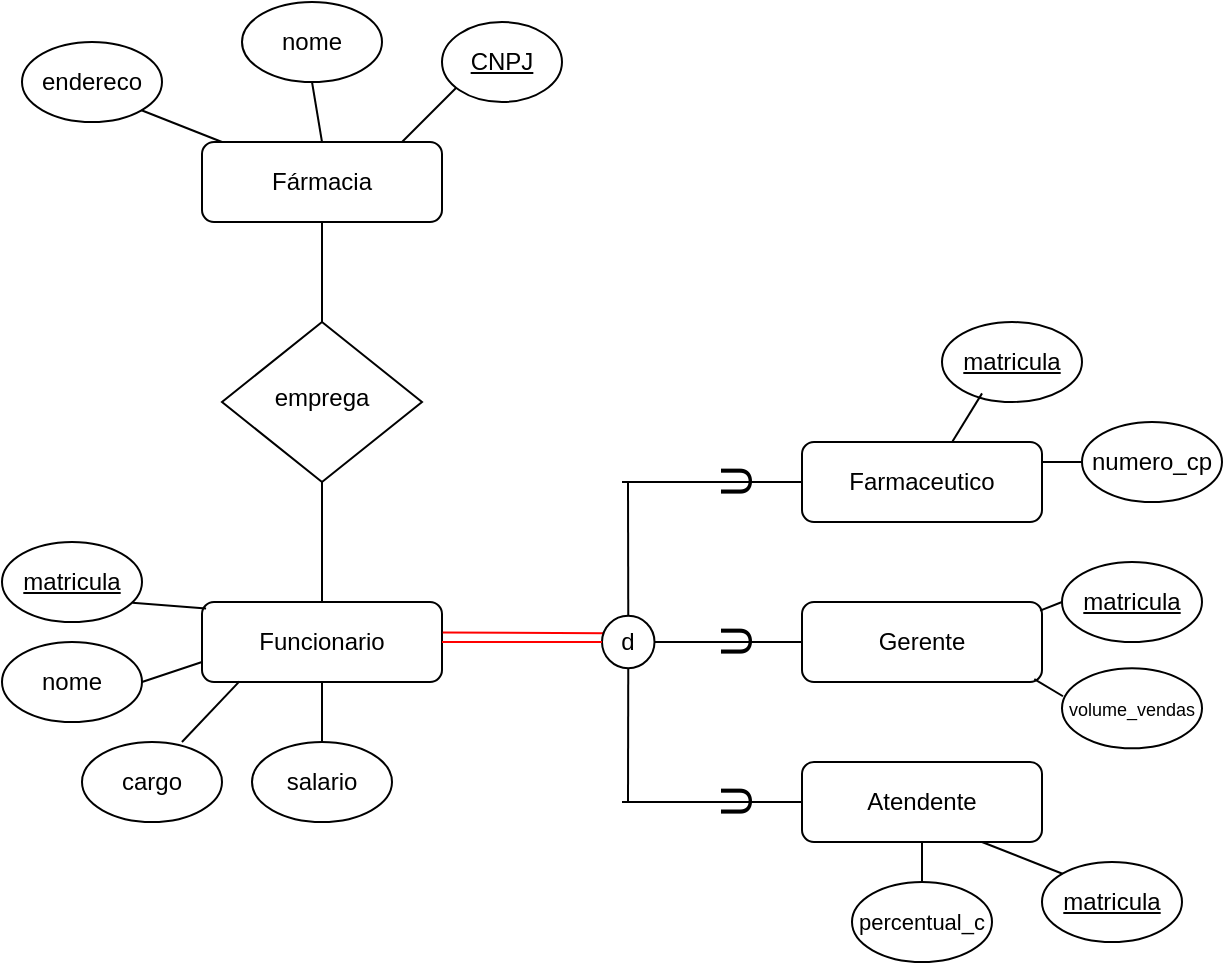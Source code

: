 <mxfile version="24.7.12">
  <diagram id="C5RBs43oDa-KdzZeNtuy" name="Page-1">
    <mxGraphModel dx="1114" dy="566" grid="1" gridSize="10" guides="1" tooltips="1" connect="1" arrows="1" fold="1" page="1" pageScale="1" pageWidth="827" pageHeight="1169" math="0" shadow="0">
      <root>
        <mxCell id="WIyWlLk6GJQsqaUBKTNV-0" />
        <mxCell id="WIyWlLk6GJQsqaUBKTNV-1" parent="WIyWlLk6GJQsqaUBKTNV-0" />
        <mxCell id="WIyWlLk6GJQsqaUBKTNV-3" value="Fármacia" style="rounded=1;whiteSpace=wrap;html=1;fontSize=12;glass=0;strokeWidth=1;shadow=0;" parent="WIyWlLk6GJQsqaUBKTNV-1" vertex="1">
          <mxGeometry x="160" y="80" width="120" height="40" as="geometry" />
        </mxCell>
        <mxCell id="WIyWlLk6GJQsqaUBKTNV-6" value="emprega" style="rhombus;whiteSpace=wrap;html=1;shadow=0;fontFamily=Helvetica;fontSize=12;align=center;strokeWidth=1;spacing=6;spacingTop=-4;" parent="WIyWlLk6GJQsqaUBKTNV-1" vertex="1">
          <mxGeometry x="170" y="170" width="100" height="80" as="geometry" />
        </mxCell>
        <mxCell id="WIyWlLk6GJQsqaUBKTNV-11" value="Funcionario" style="rounded=1;whiteSpace=wrap;html=1;fontSize=12;glass=0;strokeWidth=1;shadow=0;" parent="WIyWlLk6GJQsqaUBKTNV-1" vertex="1">
          <mxGeometry x="160" y="310" width="120" height="40" as="geometry" />
        </mxCell>
        <mxCell id="MK8fDPFh58A5NtxFeI1J-0" value="" style="endArrow=none;html=1;rounded=0;entryX=0.5;entryY=1;entryDx=0;entryDy=0;" edge="1" parent="WIyWlLk6GJQsqaUBKTNV-1" target="WIyWlLk6GJQsqaUBKTNV-6">
          <mxGeometry width="50" height="50" relative="1" as="geometry">
            <mxPoint x="220" y="310" as="sourcePoint" />
            <mxPoint x="270" y="260" as="targetPoint" />
          </mxGeometry>
        </mxCell>
        <mxCell id="MK8fDPFh58A5NtxFeI1J-1" value="" style="endArrow=none;html=1;rounded=0;entryX=0.5;entryY=1;entryDx=0;entryDy=0;" edge="1" parent="WIyWlLk6GJQsqaUBKTNV-1" target="WIyWlLk6GJQsqaUBKTNV-3">
          <mxGeometry width="50" height="50" relative="1" as="geometry">
            <mxPoint x="220" y="170" as="sourcePoint" />
            <mxPoint x="270" y="120" as="targetPoint" />
          </mxGeometry>
        </mxCell>
        <mxCell id="MK8fDPFh58A5NtxFeI1J-2" value="" style="endArrow=none;html=1;rounded=0;" edge="1" parent="WIyWlLk6GJQsqaUBKTNV-1">
          <mxGeometry width="50" height="50" relative="1" as="geometry">
            <mxPoint x="260" y="80" as="sourcePoint" />
            <mxPoint x="290" y="50" as="targetPoint" />
          </mxGeometry>
        </mxCell>
        <mxCell id="MK8fDPFh58A5NtxFeI1J-4" value="&lt;u&gt;CNPJ&lt;/u&gt;" style="ellipse;whiteSpace=wrap;html=1;" vertex="1" parent="WIyWlLk6GJQsqaUBKTNV-1">
          <mxGeometry x="280" y="20" width="60" height="40" as="geometry" />
        </mxCell>
        <mxCell id="MK8fDPFh58A5NtxFeI1J-5" value="nome" style="ellipse;whiteSpace=wrap;html=1;" vertex="1" parent="WIyWlLk6GJQsqaUBKTNV-1">
          <mxGeometry x="180" y="10" width="70" height="40" as="geometry" />
        </mxCell>
        <mxCell id="MK8fDPFh58A5NtxFeI1J-6" value="endereco" style="ellipse;whiteSpace=wrap;html=1;" vertex="1" parent="WIyWlLk6GJQsqaUBKTNV-1">
          <mxGeometry x="70" y="30" width="70" height="40" as="geometry" />
        </mxCell>
        <mxCell id="MK8fDPFh58A5NtxFeI1J-7" value="" style="endArrow=none;html=1;rounded=0;entryX=0.5;entryY=1;entryDx=0;entryDy=0;exitX=0.5;exitY=0;exitDx=0;exitDy=0;" edge="1" parent="WIyWlLk6GJQsqaUBKTNV-1" source="WIyWlLk6GJQsqaUBKTNV-3" target="MK8fDPFh58A5NtxFeI1J-5">
          <mxGeometry width="50" height="50" relative="1" as="geometry">
            <mxPoint x="210" y="80" as="sourcePoint" />
            <mxPoint x="260" y="30" as="targetPoint" />
          </mxGeometry>
        </mxCell>
        <mxCell id="MK8fDPFh58A5NtxFeI1J-8" value="" style="endArrow=none;html=1;rounded=0;entryX=1;entryY=1;entryDx=0;entryDy=0;" edge="1" parent="WIyWlLk6GJQsqaUBKTNV-1" target="MK8fDPFh58A5NtxFeI1J-6">
          <mxGeometry width="50" height="50" relative="1" as="geometry">
            <mxPoint x="170" y="80" as="sourcePoint" />
            <mxPoint x="220" y="30" as="targetPoint" />
          </mxGeometry>
        </mxCell>
        <mxCell id="MK8fDPFh58A5NtxFeI1J-9" value="&lt;u&gt;matricula&lt;/u&gt;" style="ellipse;whiteSpace=wrap;html=1;" vertex="1" parent="WIyWlLk6GJQsqaUBKTNV-1">
          <mxGeometry x="60" y="280" width="70" height="40" as="geometry" />
        </mxCell>
        <mxCell id="MK8fDPFh58A5NtxFeI1J-10" value="nome" style="ellipse;whiteSpace=wrap;html=1;" vertex="1" parent="WIyWlLk6GJQsqaUBKTNV-1">
          <mxGeometry x="60" y="330" width="70" height="40" as="geometry" />
        </mxCell>
        <mxCell id="MK8fDPFh58A5NtxFeI1J-11" value="cargo" style="ellipse;whiteSpace=wrap;html=1;" vertex="1" parent="WIyWlLk6GJQsqaUBKTNV-1">
          <mxGeometry x="100" y="380" width="70" height="40" as="geometry" />
        </mxCell>
        <mxCell id="MK8fDPFh58A5NtxFeI1J-12" value="salario" style="ellipse;whiteSpace=wrap;html=1;" vertex="1" parent="WIyWlLk6GJQsqaUBKTNV-1">
          <mxGeometry x="185" y="380" width="70" height="40" as="geometry" />
        </mxCell>
        <mxCell id="MK8fDPFh58A5NtxFeI1J-13" value="" style="endArrow=none;html=1;rounded=0;exitX=0.931;exitY=0.76;exitDx=0;exitDy=0;exitPerimeter=0;entryX=0.017;entryY=0.08;entryDx=0;entryDy=0;entryPerimeter=0;" edge="1" parent="WIyWlLk6GJQsqaUBKTNV-1" source="MK8fDPFh58A5NtxFeI1J-9" target="WIyWlLk6GJQsqaUBKTNV-11">
          <mxGeometry width="50" height="50" relative="1" as="geometry">
            <mxPoint x="360" y="310" as="sourcePoint" />
            <mxPoint x="410" y="260" as="targetPoint" />
          </mxGeometry>
        </mxCell>
        <mxCell id="MK8fDPFh58A5NtxFeI1J-14" value="" style="endArrow=none;html=1;rounded=0;exitX=1;exitY=0.5;exitDx=0;exitDy=0;entryX=0;entryY=0.75;entryDx=0;entryDy=0;" edge="1" parent="WIyWlLk6GJQsqaUBKTNV-1" source="MK8fDPFh58A5NtxFeI1J-10" target="WIyWlLk6GJQsqaUBKTNV-11">
          <mxGeometry width="50" height="50" relative="1" as="geometry">
            <mxPoint x="180" y="320" as="sourcePoint" />
            <mxPoint x="230" y="270" as="targetPoint" />
          </mxGeometry>
        </mxCell>
        <mxCell id="MK8fDPFh58A5NtxFeI1J-15" value="" style="endArrow=none;html=1;rounded=0;exitX=0.714;exitY=0;exitDx=0;exitDy=0;exitPerimeter=0;entryX=0.156;entryY=0.992;entryDx=0;entryDy=0;entryPerimeter=0;" edge="1" parent="WIyWlLk6GJQsqaUBKTNV-1" source="MK8fDPFh58A5NtxFeI1J-11" target="WIyWlLk6GJQsqaUBKTNV-11">
          <mxGeometry width="50" height="50" relative="1" as="geometry">
            <mxPoint x="180" y="320" as="sourcePoint" />
            <mxPoint x="230" y="270" as="targetPoint" />
          </mxGeometry>
        </mxCell>
        <mxCell id="MK8fDPFh58A5NtxFeI1J-16" value="" style="endArrow=none;html=1;rounded=0;exitX=0.5;exitY=0;exitDx=0;exitDy=0;entryX=0.5;entryY=1;entryDx=0;entryDy=0;" edge="1" parent="WIyWlLk6GJQsqaUBKTNV-1" source="MK8fDPFh58A5NtxFeI1J-12" target="WIyWlLk6GJQsqaUBKTNV-11">
          <mxGeometry width="50" height="50" relative="1" as="geometry">
            <mxPoint x="180" y="320" as="sourcePoint" />
            <mxPoint x="230" y="270" as="targetPoint" />
          </mxGeometry>
        </mxCell>
        <mxCell id="MK8fDPFh58A5NtxFeI1J-17" value="" style="endArrow=none;html=1;rounded=0;exitX=1.003;exitY=0.38;exitDx=0;exitDy=0;exitPerimeter=0;entryX=0.061;entryY=0.332;entryDx=0;entryDy=0;entryPerimeter=0;strokeColor=#FF0000;" edge="1" parent="WIyWlLk6GJQsqaUBKTNV-1" source="WIyWlLk6GJQsqaUBKTNV-11" target="MK8fDPFh58A5NtxFeI1J-19">
          <mxGeometry width="50" height="50" relative="1" as="geometry">
            <mxPoint x="280" y="329.6" as="sourcePoint" />
            <mxPoint x="360" y="329.6" as="targetPoint" />
          </mxGeometry>
        </mxCell>
        <mxCell id="MK8fDPFh58A5NtxFeI1J-22" value="" style="endArrow=none;html=1;rounded=0;exitX=0.5;exitY=0;exitDx=0;exitDy=0;" edge="1" parent="WIyWlLk6GJQsqaUBKTNV-1" source="MK8fDPFh58A5NtxFeI1J-19">
          <mxGeometry width="50" height="50" relative="1" as="geometry">
            <mxPoint x="370" y="299.7" as="sourcePoint" />
            <mxPoint x="373" y="250" as="targetPoint" />
          </mxGeometry>
        </mxCell>
        <mxCell id="MK8fDPFh58A5NtxFeI1J-19" value="d" style="ellipse;whiteSpace=wrap;html=1;aspect=fixed;" vertex="1" parent="WIyWlLk6GJQsqaUBKTNV-1">
          <mxGeometry x="360" y="316.88" width="26.25" height="26.25" as="geometry" />
        </mxCell>
        <mxCell id="MK8fDPFh58A5NtxFeI1J-29" value="" style="endArrow=none;html=1;rounded=0;entryX=0;entryY=0.5;entryDx=0;entryDy=0;" edge="1" parent="WIyWlLk6GJQsqaUBKTNV-1" target="MK8fDPFh58A5NtxFeI1J-40">
          <mxGeometry width="50" height="50" relative="1" as="geometry">
            <mxPoint x="370" y="250" as="sourcePoint" />
            <mxPoint x="440" y="250" as="targetPoint" />
          </mxGeometry>
        </mxCell>
        <mxCell id="MK8fDPFh58A5NtxFeI1J-31" value="" style="endArrow=none;html=1;rounded=0;exitX=1;exitY=0.5;exitDx=0;exitDy=0;entryX=0;entryY=0.5;entryDx=0;entryDy=0;" edge="1" parent="WIyWlLk6GJQsqaUBKTNV-1" source="MK8fDPFh58A5NtxFeI1J-19" target="MK8fDPFh58A5NtxFeI1J-42">
          <mxGeometry width="50" height="50" relative="1" as="geometry">
            <mxPoint x="340" y="310" as="sourcePoint" />
            <mxPoint x="440" y="330" as="targetPoint" />
          </mxGeometry>
        </mxCell>
        <mxCell id="MK8fDPFh58A5NtxFeI1J-32" value="" style="endArrow=none;html=1;rounded=0;entryX=0.5;entryY=1;entryDx=0;entryDy=0;" edge="1" parent="WIyWlLk6GJQsqaUBKTNV-1" target="MK8fDPFh58A5NtxFeI1J-19">
          <mxGeometry width="50" height="50" relative="1" as="geometry">
            <mxPoint x="373" y="410" as="sourcePoint" />
            <mxPoint x="390" y="260" as="targetPoint" />
          </mxGeometry>
        </mxCell>
        <mxCell id="MK8fDPFh58A5NtxFeI1J-34" value="" style="endArrow=none;html=1;rounded=0;entryX=0;entryY=0.5;entryDx=0;entryDy=0;" edge="1" parent="WIyWlLk6GJQsqaUBKTNV-1" target="MK8fDPFh58A5NtxFeI1J-41">
          <mxGeometry width="50" height="50" relative="1" as="geometry">
            <mxPoint x="370" y="410" as="sourcePoint" />
            <mxPoint x="440" y="410" as="targetPoint" />
          </mxGeometry>
        </mxCell>
        <mxCell id="MK8fDPFh58A5NtxFeI1J-35" value="U" style="text;html=1;align=center;verticalAlign=middle;resizable=0;points=[];autosize=1;strokeColor=none;fillColor=none;rotation=-90;fontSize=22;" vertex="1" parent="WIyWlLk6GJQsqaUBKTNV-1">
          <mxGeometry x="408" y="310" width="40" height="40" as="geometry" />
        </mxCell>
        <mxCell id="MK8fDPFh58A5NtxFeI1J-38" value="U" style="text;html=1;align=center;verticalAlign=middle;resizable=0;points=[];autosize=1;strokeColor=none;fillColor=none;rotation=-90;fontSize=22;" vertex="1" parent="WIyWlLk6GJQsqaUBKTNV-1">
          <mxGeometry x="408" y="390" width="40" height="40" as="geometry" />
        </mxCell>
        <mxCell id="MK8fDPFh58A5NtxFeI1J-39" value="U" style="text;html=1;align=center;verticalAlign=middle;resizable=0;points=[];autosize=1;strokeColor=none;fillColor=none;rotation=-90;fontSize=22;strokeWidth=1;spacing=2;" vertex="1" parent="WIyWlLk6GJQsqaUBKTNV-1">
          <mxGeometry x="408" y="230" width="40" height="40" as="geometry" />
        </mxCell>
        <mxCell id="MK8fDPFh58A5NtxFeI1J-40" value="Farmaceutico" style="rounded=1;whiteSpace=wrap;html=1;fontSize=12;glass=0;strokeWidth=1;shadow=0;" vertex="1" parent="WIyWlLk6GJQsqaUBKTNV-1">
          <mxGeometry x="460" y="230" width="120" height="40" as="geometry" />
        </mxCell>
        <mxCell id="MK8fDPFh58A5NtxFeI1J-41" value="Atendente" style="rounded=1;whiteSpace=wrap;html=1;fontSize=12;glass=0;strokeWidth=1;shadow=0;" vertex="1" parent="WIyWlLk6GJQsqaUBKTNV-1">
          <mxGeometry x="460" y="390" width="120" height="40" as="geometry" />
        </mxCell>
        <mxCell id="MK8fDPFh58A5NtxFeI1J-42" value="Gerente" style="rounded=1;whiteSpace=wrap;html=1;fontSize=12;glass=0;strokeWidth=1;shadow=0;" vertex="1" parent="WIyWlLk6GJQsqaUBKTNV-1">
          <mxGeometry x="460" y="310" width="120" height="40" as="geometry" />
        </mxCell>
        <mxCell id="MK8fDPFh58A5NtxFeI1J-45" value="numero_cp" style="ellipse;whiteSpace=wrap;html=1;" vertex="1" parent="WIyWlLk6GJQsqaUBKTNV-1">
          <mxGeometry x="600" y="220" width="70" height="40" as="geometry" />
        </mxCell>
        <mxCell id="MK8fDPFh58A5NtxFeI1J-46" value="&lt;u&gt;matricula&lt;/u&gt;" style="ellipse;whiteSpace=wrap;html=1;" vertex="1" parent="WIyWlLk6GJQsqaUBKTNV-1">
          <mxGeometry x="530" y="170" width="70" height="40" as="geometry" />
        </mxCell>
        <mxCell id="MK8fDPFh58A5NtxFeI1J-47" value="&lt;u&gt;matricula&lt;/u&gt;" style="ellipse;whiteSpace=wrap;html=1;" vertex="1" parent="WIyWlLk6GJQsqaUBKTNV-1">
          <mxGeometry x="590" y="290" width="70" height="40" as="geometry" />
        </mxCell>
        <mxCell id="MK8fDPFh58A5NtxFeI1J-48" value="&lt;font style=&quot;font-size: 9px;&quot;&gt;volume_vendas&lt;/font&gt;" style="ellipse;whiteSpace=wrap;html=1;" vertex="1" parent="WIyWlLk6GJQsqaUBKTNV-1">
          <mxGeometry x="590" y="343.13" width="70" height="40" as="geometry" />
        </mxCell>
        <mxCell id="MK8fDPFh58A5NtxFeI1J-49" value="&lt;u&gt;matricula&lt;/u&gt;" style="ellipse;whiteSpace=wrap;html=1;" vertex="1" parent="WIyWlLk6GJQsqaUBKTNV-1">
          <mxGeometry x="580" y="440" width="70" height="40" as="geometry" />
        </mxCell>
        <mxCell id="MK8fDPFh58A5NtxFeI1J-50" value="&lt;font style=&quot;font-size: 11px;&quot;&gt;percentual_c&lt;/font&gt;" style="ellipse;whiteSpace=wrap;html=1;" vertex="1" parent="WIyWlLk6GJQsqaUBKTNV-1">
          <mxGeometry x="485" y="450" width="70" height="40" as="geometry" />
        </mxCell>
        <mxCell id="MK8fDPFh58A5NtxFeI1J-51" value="" style="endArrow=none;html=1;rounded=0;entryX=0.286;entryY=0.892;entryDx=0;entryDy=0;entryPerimeter=0;exitX=0.625;exitY=0.004;exitDx=0;exitDy=0;exitPerimeter=0;" edge="1" parent="WIyWlLk6GJQsqaUBKTNV-1" source="MK8fDPFh58A5NtxFeI1J-40" target="MK8fDPFh58A5NtxFeI1J-46">
          <mxGeometry width="50" height="50" relative="1" as="geometry">
            <mxPoint x="420" y="340" as="sourcePoint" />
            <mxPoint x="470" y="290" as="targetPoint" />
          </mxGeometry>
        </mxCell>
        <mxCell id="MK8fDPFh58A5NtxFeI1J-52" value="" style="endArrow=none;html=1;rounded=0;entryX=0;entryY=0.5;entryDx=0;entryDy=0;" edge="1" parent="WIyWlLk6GJQsqaUBKTNV-1" target="MK8fDPFh58A5NtxFeI1J-45">
          <mxGeometry width="50" height="50" relative="1" as="geometry">
            <mxPoint x="580" y="240" as="sourcePoint" />
            <mxPoint x="560" y="216" as="targetPoint" />
          </mxGeometry>
        </mxCell>
        <mxCell id="MK8fDPFh58A5NtxFeI1J-53" value="" style="endArrow=none;html=1;rounded=0;entryX=0;entryY=0.5;entryDx=0;entryDy=0;exitX=0.992;exitY=0.107;exitDx=0;exitDy=0;exitPerimeter=0;" edge="1" parent="WIyWlLk6GJQsqaUBKTNV-1" source="MK8fDPFh58A5NtxFeI1J-42" target="MK8fDPFh58A5NtxFeI1J-47">
          <mxGeometry width="50" height="50" relative="1" as="geometry">
            <mxPoint x="555" y="250" as="sourcePoint" />
            <mxPoint x="570" y="226" as="targetPoint" />
          </mxGeometry>
        </mxCell>
        <mxCell id="MK8fDPFh58A5NtxFeI1J-54" value="" style="endArrow=none;html=1;rounded=0;entryX=0.007;entryY=0.35;entryDx=0;entryDy=0;entryPerimeter=0;exitX=0.968;exitY=0.964;exitDx=0;exitDy=0;exitPerimeter=0;" edge="1" parent="WIyWlLk6GJQsqaUBKTNV-1" source="MK8fDPFh58A5NtxFeI1J-42" target="MK8fDPFh58A5NtxFeI1J-48">
          <mxGeometry width="50" height="50" relative="1" as="geometry">
            <mxPoint x="565" y="260" as="sourcePoint" />
            <mxPoint x="580" y="236" as="targetPoint" />
          </mxGeometry>
        </mxCell>
        <mxCell id="MK8fDPFh58A5NtxFeI1J-55" value="" style="endArrow=none;html=1;rounded=0;entryX=0.5;entryY=0;entryDx=0;entryDy=0;exitX=0.5;exitY=1;exitDx=0;exitDy=0;" edge="1" parent="WIyWlLk6GJQsqaUBKTNV-1" source="MK8fDPFh58A5NtxFeI1J-41" target="MK8fDPFh58A5NtxFeI1J-50">
          <mxGeometry width="50" height="50" relative="1" as="geometry">
            <mxPoint x="575" y="270" as="sourcePoint" />
            <mxPoint x="590" y="246" as="targetPoint" />
          </mxGeometry>
        </mxCell>
        <mxCell id="MK8fDPFh58A5NtxFeI1J-56" value="" style="endArrow=none;html=1;rounded=0;entryX=0;entryY=0;entryDx=0;entryDy=0;exitX=0.75;exitY=1;exitDx=0;exitDy=0;" edge="1" parent="WIyWlLk6GJQsqaUBKTNV-1" source="MK8fDPFh58A5NtxFeI1J-41" target="MK8fDPFh58A5NtxFeI1J-49">
          <mxGeometry width="50" height="50" relative="1" as="geometry">
            <mxPoint x="585" y="280" as="sourcePoint" />
            <mxPoint x="600" y="256" as="targetPoint" />
          </mxGeometry>
        </mxCell>
        <mxCell id="MK8fDPFh58A5NtxFeI1J-57" value="" style="endArrow=none;html=1;rounded=0;exitX=1;exitY=0.5;exitDx=0;exitDy=0;entryX=0;entryY=0.5;entryDx=0;entryDy=0;entryPerimeter=0;fontColor=#FF0000;strokeColor=#FF0000;" edge="1" parent="WIyWlLk6GJQsqaUBKTNV-1" source="WIyWlLk6GJQsqaUBKTNV-11" target="MK8fDPFh58A5NtxFeI1J-19">
          <mxGeometry width="50" height="50" relative="1" as="geometry">
            <mxPoint x="260" y="360" as="sourcePoint" />
            <mxPoint x="310" y="310" as="targetPoint" />
          </mxGeometry>
        </mxCell>
      </root>
    </mxGraphModel>
  </diagram>
</mxfile>
